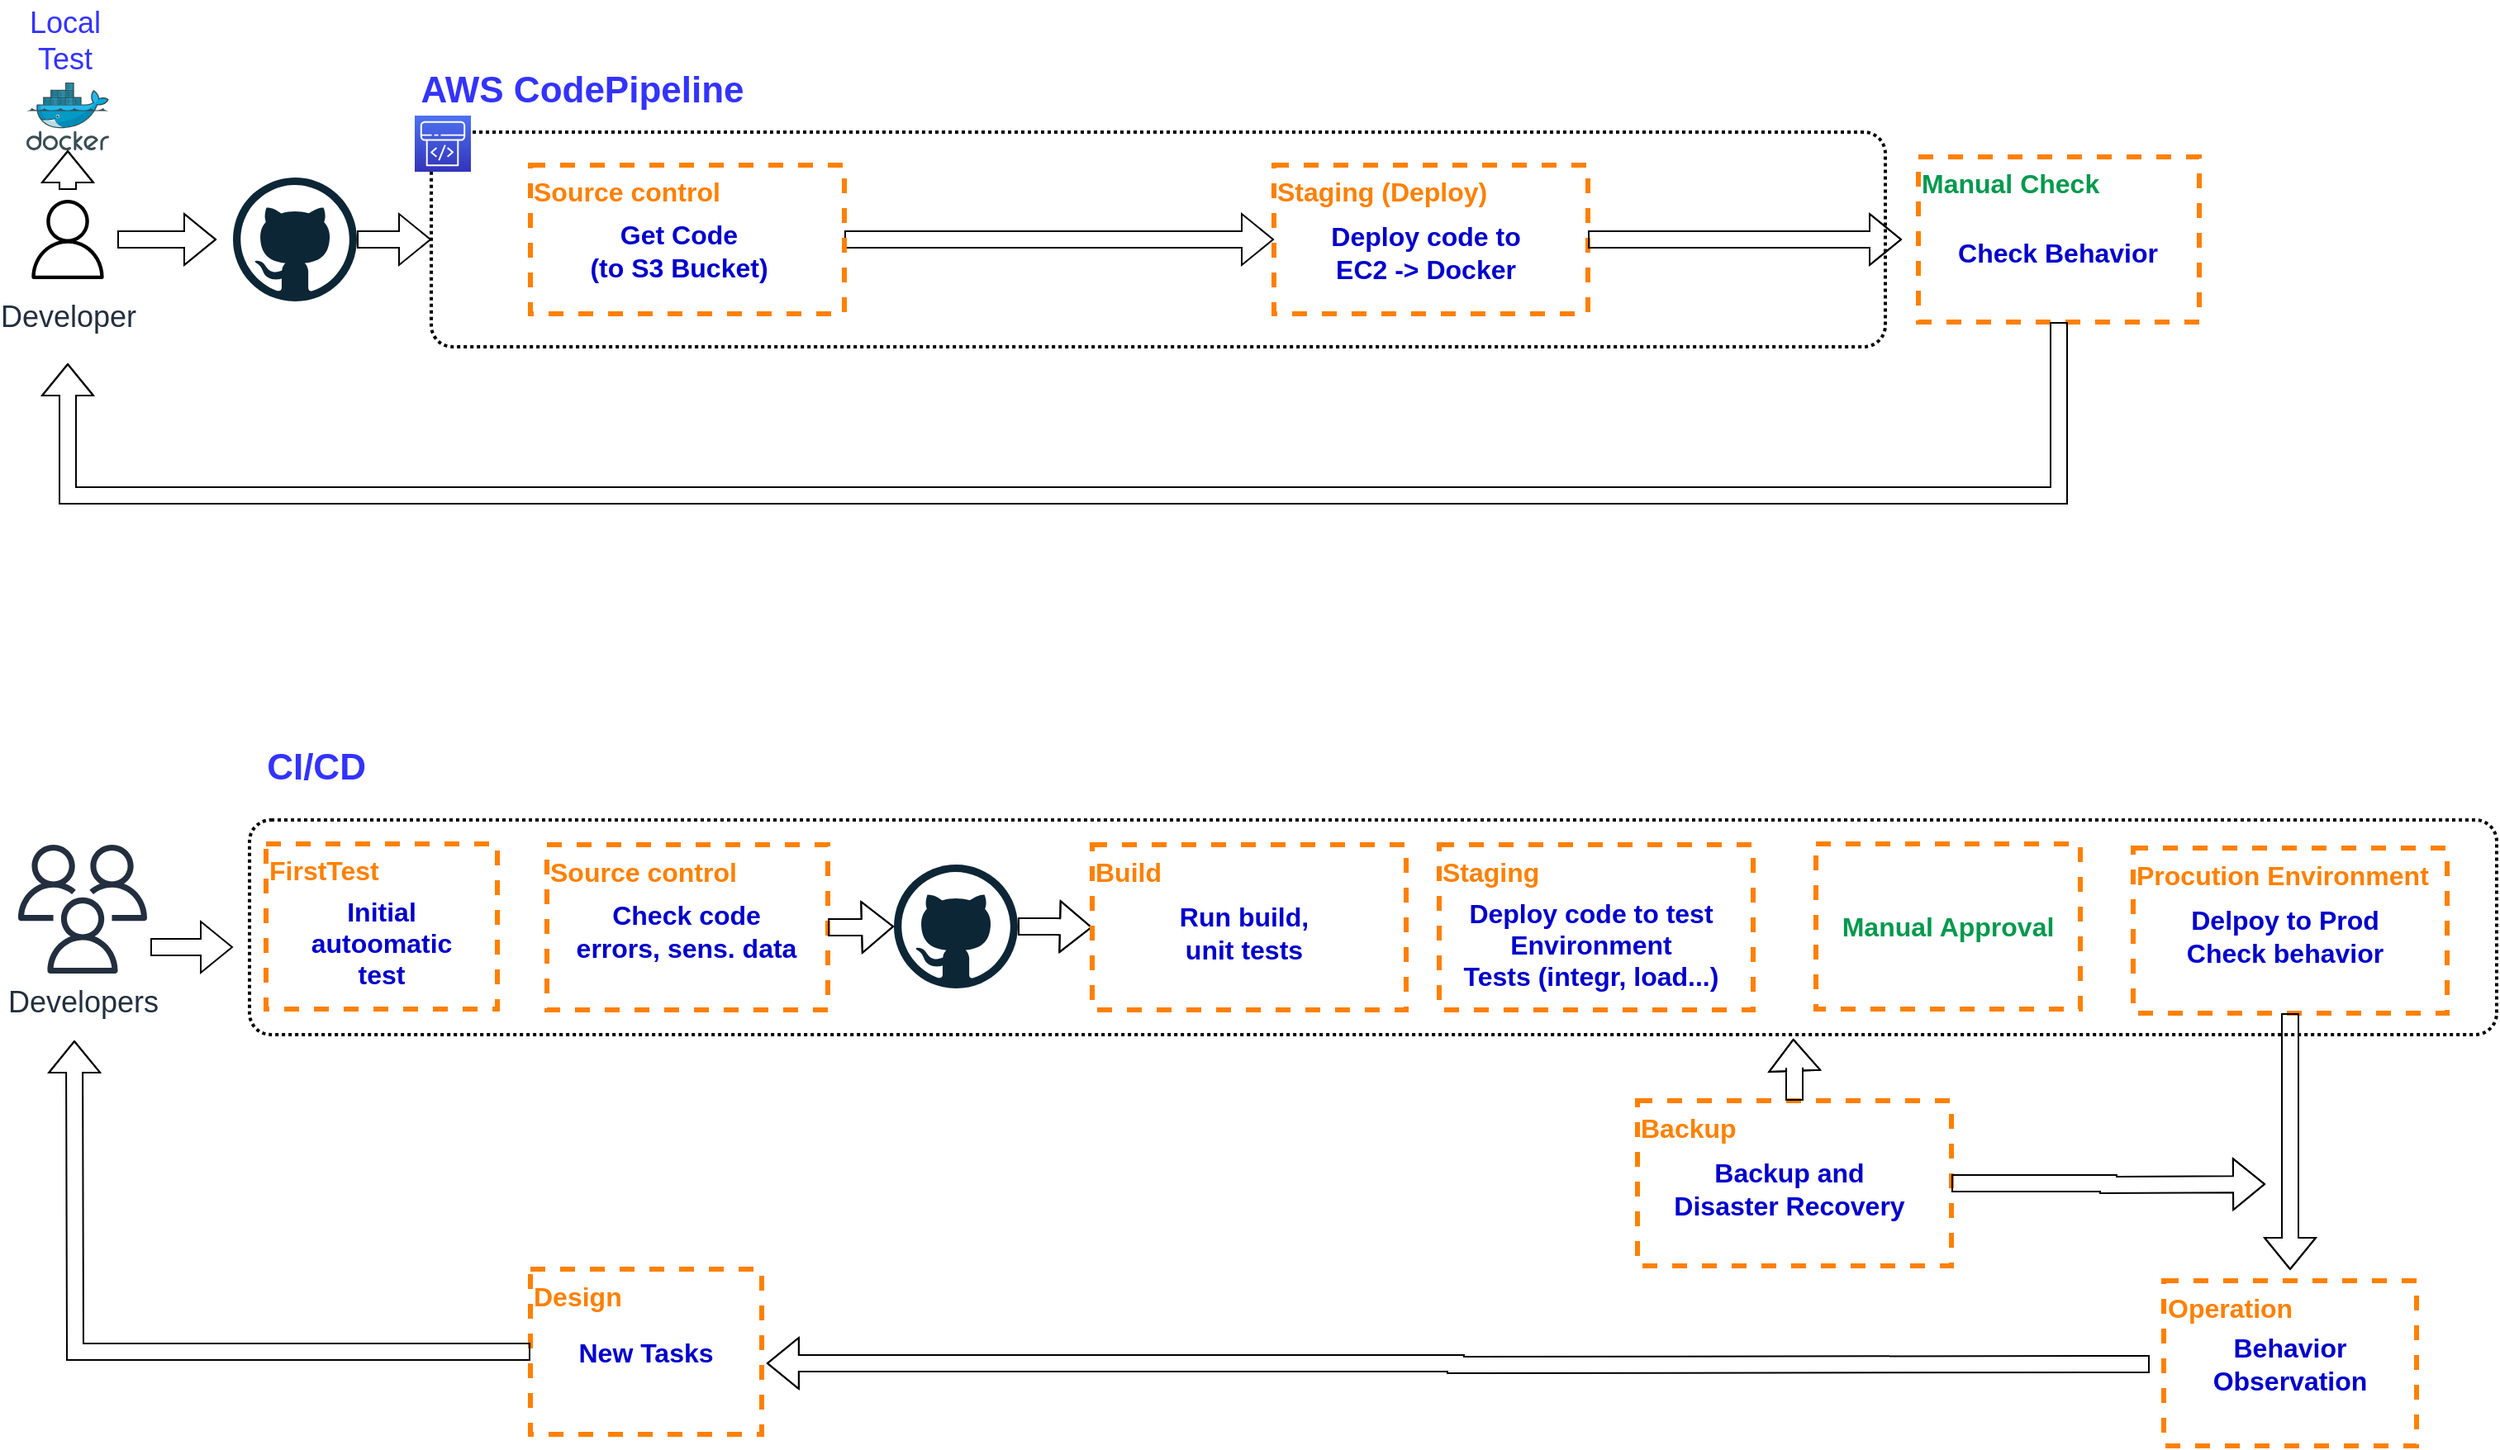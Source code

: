<mxfile version="14.5.1" type="device"><diagram id="_HQYJ0BCoMYmba8908U6" name="Страница 1"><mxGraphModel dx="595" dy="822" grid="1" gridSize="10" guides="1" tooltips="1" connect="1" arrows="1" fold="1" page="1" pageScale="1" pageWidth="827" pageHeight="1169" math="0" shadow="0"><root><mxCell id="0"/><mxCell id="1" parent="0"/><mxCell id="Jy_gUHjpEvPEKPhEbYwW-17" value="" style="rounded=1;arcSize=10;dashed=1;fillColor=none;gradientColor=none;dashPattern=1 1;strokeWidth=2;container=0;" parent="1" vertex="1"><mxGeometry x="1040" y="526.5" width="1360" height="130" as="geometry"/></mxCell><mxCell id="Jy_gUHjpEvPEKPhEbYwW-61" style="edgeStyle=orthogonalEdgeStyle;shape=flexArrow;rounded=0;orthogonalLoop=1;jettySize=auto;html=1;fontSize=22;fontColor=#000000;" parent="1" source="Jy_gUHjpEvPEKPhEbYwW-1" target="Jy_gUHjpEvPEKPhEbYwW-2" edge="1"><mxGeometry relative="1" as="geometry"/></mxCell><mxCell id="Jy_gUHjpEvPEKPhEbYwW-62" style="edgeStyle=orthogonalEdgeStyle;shape=flexArrow;rounded=0;orthogonalLoop=1;jettySize=auto;html=1;fontSize=22;fontColor=#000000;" parent="1" source="Jy_gUHjpEvPEKPhEbYwW-1" edge="1"><mxGeometry relative="1" as="geometry"><mxPoint x="1020" y="175" as="targetPoint"/></mxGeometry></mxCell><mxCell id="Jy_gUHjpEvPEKPhEbYwW-1" value="&lt;font style=&quot;font-size: 18px ; background-color: rgb(255 , 255 , 255)&quot;&gt;Developer&lt;/font&gt;" style="outlineConnect=0;fontColor=#232F3E;gradientColor=none;fillColor=#ffffff;dashed=0;verticalLabelPosition=bottom;verticalAlign=top;align=center;html=1;fontSize=12;fontStyle=0;aspect=fixed;shape=mxgraph.aws4.resourceIcon;resIcon=mxgraph.aws4.user;rounded=1;shadow=0;glass=0;sketch=0;strokeColor=none;" parent="1" vertex="1"><mxGeometry x="900" y="145" width="60" height="60" as="geometry"/></mxCell><mxCell id="Jy_gUHjpEvPEKPhEbYwW-2" value="" style="aspect=fixed;html=1;points=[];align=center;image;fontSize=12;image=img/lib/mscae/Docker.svg;rounded=1;shadow=0;glass=0;labelBackgroundColor=none;sketch=0;strokeColor=#000000;strokeWidth=4;fillColor=#FFE8CF;gradientColor=#ffffff;" parent="1" vertex="1"><mxGeometry x="905" y="80" width="50" height="41" as="geometry"/></mxCell><mxCell id="Jy_gUHjpEvPEKPhEbYwW-3" value="Local&lt;br&gt;Test" style="text;html=1;resizable=0;autosize=1;align=center;verticalAlign=middle;points=[];fillColor=none;strokeColor=none;rounded=0;shadow=0;glass=0;labelBackgroundColor=#ffffff;sketch=0;fontSize=18;fontColor=#3333FF;" parent="1" vertex="1"><mxGeometry x="898" y="30" width="60" height="50" as="geometry"/></mxCell><mxCell id="Jy_gUHjpEvPEKPhEbYwW-63" style="edgeStyle=orthogonalEdgeStyle;shape=flexArrow;rounded=0;orthogonalLoop=1;jettySize=auto;html=1;entryX=0;entryY=0.5;entryDx=0;entryDy=0;fontSize=22;fontColor=#000000;" parent="1" source="Jy_gUHjpEvPEKPhEbYwW-4" target="Jy_gUHjpEvPEKPhEbYwW-5" edge="1"><mxGeometry relative="1" as="geometry"/></mxCell><mxCell id="Jy_gUHjpEvPEKPhEbYwW-4" value="" style="dashed=0;outlineConnect=0;html=1;align=center;labelPosition=center;verticalLabelPosition=bottom;verticalAlign=top;shape=mxgraph.weblogos.github;rounded=1;shadow=0;glass=0;labelBackgroundColor=none;sketch=0;strokeWidth=4;fillColor=#FFE8CF;gradientColor=#ffffff;fontSize=24;fontColor=#FF8000;" parent="1" vertex="1"><mxGeometry x="1030" y="137.5" width="75" height="75" as="geometry"/></mxCell><mxCell id="Jy_gUHjpEvPEKPhEbYwW-5" value="" style="rounded=1;arcSize=10;dashed=1;fillColor=none;gradientColor=none;dashPattern=1 1;strokeWidth=2;container=1;" parent="1" vertex="1"><mxGeometry x="1150" y="110" width="880" height="130" as="geometry"/></mxCell><mxCell id="Jy_gUHjpEvPEKPhEbYwW-41" value="" style="group" parent="Jy_gUHjpEvPEKPhEbYwW-5" vertex="1" connectable="0"><mxGeometry x="510" y="20" width="190" height="90" as="geometry"/></mxCell><mxCell id="Jy_gUHjpEvPEKPhEbYwW-11" value="&lt;b&gt;&lt;font style=&quot;font-size: 16px&quot; color=&quot;#ff8000&quot;&gt;Staging (Deploy)&lt;/font&gt;&lt;/b&gt;" style="rounded=0;whiteSpace=wrap;html=1;verticalAlign=top;align=left;strokeColor=#FF8000;strokeWidth=3;dashed=1;" parent="Jy_gUHjpEvPEKPhEbYwW-41" vertex="1"><mxGeometry width="190" height="90" as="geometry"/></mxCell><mxCell id="Jy_gUHjpEvPEKPhEbYwW-12" value="Deploy code to&lt;br&gt;EC2 -&amp;gt; Docker" style="text;html=1;strokeColor=none;fillColor=none;align=center;verticalAlign=middle;whiteSpace=wrap;rounded=0;dashed=1;labelBorderColor=none;fontSize=16;fontStyle=1;fontColor=#0000CC;" parent="Jy_gUHjpEvPEKPhEbYwW-41" vertex="1"><mxGeometry x="12" y="43" width="160" height="20" as="geometry"/></mxCell><mxCell id="Jy_gUHjpEvPEKPhEbYwW-6" value="" style="points=[[0,0,0],[0.25,0,0],[0.5,0,0],[0.75,0,0],[1,0,0],[0,1,0],[0.25,1,0],[0.5,1,0],[0.75,1,0],[1,1,0],[0,0.25,0],[0,0.5,0],[0,0.75,0],[1,0.25,0],[1,0.5,0],[1,0.75,0]];outlineConnect=0;fontColor=#232F3E;gradientColor=#4D72F3;gradientDirection=north;fillColor=#3334B9;strokeColor=#ffffff;dashed=0;verticalLabelPosition=bottom;verticalAlign=top;align=center;html=1;fontSize=12;fontStyle=0;aspect=fixed;shape=mxgraph.aws4.resourceIcon;resIcon=mxgraph.aws4.codepipeline;rounded=1;shadow=0;glass=0;sketch=0;" parent="1" vertex="1"><mxGeometry x="1140" y="100" width="34" height="34" as="geometry"/></mxCell><mxCell id="Jy_gUHjpEvPEKPhEbYwW-7" value="&lt;font style=&quot;font-size: 22px&quot;&gt;&lt;b&gt;AWS CodePipeline&lt;/b&gt;&lt;/font&gt;" style="text;html=1;resizable=0;autosize=1;align=center;verticalAlign=middle;points=[];fillColor=none;strokeColor=none;rounded=0;shadow=0;glass=0;labelBackgroundColor=#ffffff;sketch=0;fontSize=18;fontColor=#3333FF;" parent="1" vertex="1"><mxGeometry x="1136" y="70" width="210" height="30" as="geometry"/></mxCell><mxCell id="Jy_gUHjpEvPEKPhEbYwW-69" style="edgeStyle=orthogonalEdgeStyle;shape=flexArrow;rounded=0;orthogonalLoop=1;jettySize=auto;html=1;fontSize=22;fontColor=#000000;" parent="1" source="Jy_gUHjpEvPEKPhEbYwW-9" target="Jy_gUHjpEvPEKPhEbYwW-11" edge="1"><mxGeometry relative="1" as="geometry"/></mxCell><mxCell id="Jy_gUHjpEvPEKPhEbYwW-9" value="&lt;b&gt;&lt;font style=&quot;font-size: 16px&quot; color=&quot;#ff8000&quot;&gt;Source control&lt;/font&gt;&lt;/b&gt;" style="rounded=0;whiteSpace=wrap;html=1;verticalAlign=top;align=left;strokeColor=#FF8000;strokeWidth=3;dashed=1;" parent="1" vertex="1"><mxGeometry x="1210" y="130" width="190" height="90" as="geometry"/></mxCell><mxCell id="Jy_gUHjpEvPEKPhEbYwW-10" value="Get Code &lt;br&gt;(to S3 Bucket)" style="text;html=1;strokeColor=none;fillColor=none;align=center;verticalAlign=middle;whiteSpace=wrap;rounded=0;dashed=1;labelBorderColor=none;fontSize=16;fontStyle=1;fontColor=#0000CC;" parent="1" vertex="1"><mxGeometry x="1220" y="172" width="160" height="20" as="geometry"/></mxCell><mxCell id="Jy_gUHjpEvPEKPhEbYwW-54" style="edgeStyle=orthogonalEdgeStyle;shape=flexArrow;rounded=0;orthogonalLoop=1;jettySize=auto;html=1;fontSize=22;fontColor=#000000;" parent="1" edge="1"><mxGeometry relative="1" as="geometry"><mxPoint x="1030" y="603.5" as="targetPoint"/><mxPoint x="980" y="603.5" as="sourcePoint"/></mxGeometry></mxCell><mxCell id="Jy_gUHjpEvPEKPhEbYwW-55" style="edgeStyle=orthogonalEdgeStyle;shape=flexArrow;rounded=0;orthogonalLoop=1;jettySize=auto;html=1;entryX=0;entryY=0.5;entryDx=0;entryDy=0;fontSize=22;fontColor=#000000;" parent="1" source="Jy_gUHjpEvPEKPhEbYwW-16" target="Jy_gUHjpEvPEKPhEbYwW-24" edge="1"><mxGeometry relative="1" as="geometry"/></mxCell><mxCell id="Jy_gUHjpEvPEKPhEbYwW-16" value="" style="dashed=0;outlineConnect=0;html=1;align=center;labelPosition=center;verticalLabelPosition=bottom;verticalAlign=top;shape=mxgraph.weblogos.github;rounded=1;shadow=0;glass=0;labelBackgroundColor=none;sketch=0;strokeWidth=4;fillColor=#FFE8CF;gradientColor=#ffffff;fontSize=24;fontColor=#FF8000;" parent="1" vertex="1"><mxGeometry x="1430" y="553.5" width="75" height="75" as="geometry"/></mxCell><mxCell id="Jy_gUHjpEvPEKPhEbYwW-21" value="CI/CD" style="text;html=1;resizable=0;autosize=1;align=center;verticalAlign=middle;points=[];fillColor=none;strokeColor=none;rounded=0;shadow=0;glass=0;labelBackgroundColor=#ffffff;sketch=0;fontSize=22;fontColor=#3333FF;fontStyle=1" parent="1" vertex="1"><mxGeometry x="1040" y="480" width="80" height="30" as="geometry"/></mxCell><mxCell id="Jy_gUHjpEvPEKPhEbYwW-39" value="" style="group" parent="1" vertex="1" connectable="0"><mxGeometry x="1220" y="541.5" width="170" height="100" as="geometry"/></mxCell><mxCell id="Jy_gUHjpEvPEKPhEbYwW-22" value="&lt;b&gt;&lt;font style=&quot;font-size: 16px&quot; color=&quot;#ff8000&quot;&gt;Source control&lt;/font&gt;&lt;/b&gt;" style="rounded=0;whiteSpace=wrap;html=1;verticalAlign=top;align=left;strokeColor=#FF8000;strokeWidth=3;dashed=1;" parent="Jy_gUHjpEvPEKPhEbYwW-39" vertex="1"><mxGeometry width="170" height="100" as="geometry"/></mxCell><mxCell id="Jy_gUHjpEvPEKPhEbYwW-23" value="Check code&lt;br&gt;errors, sens. data" style="text;html=1;strokeColor=none;fillColor=none;align=center;verticalAlign=middle;whiteSpace=wrap;rounded=0;dashed=1;labelBorderColor=none;fontSize=16;fontStyle=1;fontColor=#0000CC;" parent="Jy_gUHjpEvPEKPhEbYwW-39" vertex="1"><mxGeometry x="13.421" y="42" width="143.158" height="20" as="geometry"/></mxCell><mxCell id="Jy_gUHjpEvPEKPhEbYwW-26" value="&lt;b&gt;&lt;font style=&quot;font-size: 16px&quot; color=&quot;#00994d&quot;&gt;Manual Approval&lt;/font&gt;&lt;/b&gt;" style="rounded=0;whiteSpace=wrap;html=1;verticalAlign=middle;align=center;strokeColor=#FF8000;strokeWidth=3;dashed=1;" parent="1" vertex="1"><mxGeometry x="1988" y="541" width="160" height="100" as="geometry"/></mxCell><mxCell id="Jy_gUHjpEvPEKPhEbYwW-38" value="" style="group" parent="1" vertex="1" connectable="0"><mxGeometry x="1760" y="541.5" width="190" height="100" as="geometry"/></mxCell><mxCell id="Jy_gUHjpEvPEKPhEbYwW-18" value="&lt;b&gt;&lt;font style=&quot;font-size: 16px&quot; color=&quot;#ff8000&quot;&gt;Staging&lt;/font&gt;&lt;/b&gt;" style="rounded=0;whiteSpace=wrap;html=1;verticalAlign=top;align=left;strokeColor=#FF8000;strokeWidth=3;dashed=1;" parent="Jy_gUHjpEvPEKPhEbYwW-38" vertex="1"><mxGeometry width="190" height="100" as="geometry"/></mxCell><mxCell id="Jy_gUHjpEvPEKPhEbYwW-19" value="Deploy code to test Environment&lt;br&gt;Tests (integr, load...)" style="text;html=1;strokeColor=none;fillColor=none;align=center;verticalAlign=middle;whiteSpace=wrap;rounded=0;dashed=1;labelBorderColor=none;fontSize=16;fontStyle=1;fontColor=#0000CC;" parent="Jy_gUHjpEvPEKPhEbYwW-38" vertex="1"><mxGeometry x="12" y="50" width="160" height="20" as="geometry"/></mxCell><mxCell id="Jy_gUHjpEvPEKPhEbYwW-43" value="" style="group" parent="1" vertex="1" connectable="0"><mxGeometry x="2050" y="125" width="170" height="100" as="geometry"/></mxCell><mxCell id="Jy_gUHjpEvPEKPhEbYwW-30" value="&lt;b&gt;&lt;font style=&quot;font-size: 16px&quot; color=&quot;#00994d&quot;&gt;Manual Check&lt;/font&gt;&lt;/b&gt;" style="rounded=0;whiteSpace=wrap;html=1;verticalAlign=top;align=left;strokeColor=#FF8000;strokeWidth=3;dashed=1;" parent="Jy_gUHjpEvPEKPhEbYwW-43" vertex="1"><mxGeometry width="170" height="100" as="geometry"/></mxCell><mxCell id="Jy_gUHjpEvPEKPhEbYwW-31" value="Check Behavior" style="text;html=1;strokeColor=none;fillColor=none;align=center;verticalAlign=middle;whiteSpace=wrap;rounded=0;dashed=1;labelBorderColor=none;fontSize=16;fontStyle=1;fontColor=#0000CC;" parent="Jy_gUHjpEvPEKPhEbYwW-43" vertex="1"><mxGeometry x="13.421" y="48" width="143.158" height="20" as="geometry"/></mxCell><mxCell id="Jy_gUHjpEvPEKPhEbYwW-46" value="" style="group" parent="1" vertex="1" connectable="0"><mxGeometry x="1200" y="798.5" width="160" height="100" as="geometry"/></mxCell><mxCell id="Jy_gUHjpEvPEKPhEbYwW-36" value="&lt;font color=&quot;#ff8000&quot;&gt;&lt;span style=&quot;font-size: 16px&quot;&gt;&lt;b&gt;Design&lt;/b&gt;&lt;/span&gt;&lt;/font&gt;" style="rounded=0;whiteSpace=wrap;html=1;verticalAlign=top;align=left;strokeColor=#FF8000;strokeWidth=3;dashed=1;" parent="Jy_gUHjpEvPEKPhEbYwW-46" vertex="1"><mxGeometry x="10" width="140" height="100" as="geometry"/></mxCell><mxCell id="Jy_gUHjpEvPEKPhEbYwW-37" value="New Tasks" style="text;html=1;strokeColor=none;fillColor=none;align=center;verticalAlign=middle;whiteSpace=wrap;rounded=0;dashed=1;labelBorderColor=none;fontSize=16;fontStyle=1;fontColor=#0000CC;" parent="Jy_gUHjpEvPEKPhEbYwW-46" vertex="1"><mxGeometry x="20" y="40" width="120" height="20" as="geometry"/></mxCell><mxCell id="Jy_gUHjpEvPEKPhEbYwW-47" value="" style="group" parent="1" vertex="1" connectable="0"><mxGeometry x="2198.5" y="805.5" width="153" height="100" as="geometry"/></mxCell><mxCell id="Jy_gUHjpEvPEKPhEbYwW-34" value="&lt;font color=&quot;#ff8000&quot;&gt;&lt;span style=&quot;font-size: 16px&quot;&gt;&lt;b&gt;Operation&lt;/b&gt;&lt;/span&gt;&lt;/font&gt;" style="rounded=0;whiteSpace=wrap;html=1;verticalAlign=top;align=left;strokeColor=#FF8000;strokeWidth=3;dashed=1;" parent="Jy_gUHjpEvPEKPhEbYwW-47" vertex="1"><mxGeometry width="153" height="100" as="geometry"/></mxCell><mxCell id="Jy_gUHjpEvPEKPhEbYwW-35" value="Behavior&lt;br&gt;Observation" style="text;html=1;strokeColor=none;fillColor=none;align=center;verticalAlign=middle;whiteSpace=wrap;rounded=0;dashed=1;labelBorderColor=none;fontSize=16;fontStyle=1;fontColor=#0000CC;" parent="Jy_gUHjpEvPEKPhEbYwW-47" vertex="1"><mxGeometry x="6.5" y="40" width="140" height="20" as="geometry"/></mxCell><mxCell id="Jy_gUHjpEvPEKPhEbYwW-48" value="" style="group" parent="1" vertex="1" connectable="0"><mxGeometry x="1550" y="541.5" width="190" height="100" as="geometry"/></mxCell><mxCell id="Jy_gUHjpEvPEKPhEbYwW-24" value="&lt;b&gt;&lt;font style=&quot;font-size: 16px&quot; color=&quot;#ff8000&quot;&gt;Build&lt;/font&gt;&lt;/b&gt;" style="rounded=0;whiteSpace=wrap;html=1;verticalAlign=top;align=left;strokeColor=#FF8000;strokeWidth=3;dashed=1;" parent="Jy_gUHjpEvPEKPhEbYwW-48" vertex="1"><mxGeometry width="190" height="100" as="geometry"/></mxCell><mxCell id="Jy_gUHjpEvPEKPhEbYwW-40" value="" style="group" parent="Jy_gUHjpEvPEKPhEbYwW-48" vertex="1" connectable="0"><mxGeometry width="190" height="100" as="geometry"/></mxCell><mxCell id="Jy_gUHjpEvPEKPhEbYwW-25" value="Run build,&lt;br&gt;unit tests" style="text;html=1;strokeColor=none;fillColor=none;align=center;verticalAlign=middle;whiteSpace=wrap;rounded=0;dashed=1;labelBorderColor=none;fontSize=16;fontStyle=1;fontColor=#0000CC;" parent="Jy_gUHjpEvPEKPhEbYwW-40" vertex="1"><mxGeometry x="12" y="43" width="160" height="20" as="geometry"/></mxCell><mxCell id="Jy_gUHjpEvPEKPhEbYwW-49" value="" style="group" parent="1" vertex="1" connectable="0"><mxGeometry x="2180" y="543.5" width="190" height="100" as="geometry"/></mxCell><mxCell id="Jy_gUHjpEvPEKPhEbYwW-28" value="&lt;b&gt;&lt;font style=&quot;font-size: 16px&quot; color=&quot;#ff8000&quot;&gt;Procution Environment&lt;/font&gt;&lt;/b&gt;" style="rounded=0;whiteSpace=wrap;html=1;verticalAlign=top;align=left;strokeColor=#FF8000;strokeWidth=3;dashed=1;" parent="Jy_gUHjpEvPEKPhEbYwW-49" vertex="1"><mxGeometry width="190" height="100" as="geometry"/></mxCell><mxCell id="Jy_gUHjpEvPEKPhEbYwW-29" value="Delpoy to Prod&lt;br&gt;Check behavior" style="text;html=1;strokeColor=none;fillColor=none;align=center;verticalAlign=middle;whiteSpace=wrap;rounded=0;dashed=1;labelBorderColor=none;fontSize=16;fontStyle=1;fontColor=#0000CC;" parent="Jy_gUHjpEvPEKPhEbYwW-49" vertex="1"><mxGeometry x="12" y="43" width="160" height="20" as="geometry"/></mxCell><mxCell id="Jy_gUHjpEvPEKPhEbYwW-50" value="" style="group" parent="1" vertex="1" connectable="0"><mxGeometry x="1880" y="696.5" width="190" height="100" as="geometry"/></mxCell><mxCell id="Jy_gUHjpEvPEKPhEbYwW-32" value="&lt;b&gt;&lt;font style=&quot;font-size: 16px&quot; color=&quot;#ff8000&quot;&gt;Backup&lt;/font&gt;&lt;/b&gt;" style="rounded=0;whiteSpace=wrap;html=1;verticalAlign=top;align=left;strokeColor=#FF8000;strokeWidth=3;dashed=1;" parent="Jy_gUHjpEvPEKPhEbYwW-50" vertex="1"><mxGeometry width="190" height="100" as="geometry"/></mxCell><mxCell id="Jy_gUHjpEvPEKPhEbYwW-33" value="Backup and&lt;br&gt;Disaster Recovery" style="text;html=1;strokeColor=none;fillColor=none;align=center;verticalAlign=middle;whiteSpace=wrap;rounded=0;dashed=1;labelBorderColor=none;fontSize=16;fontStyle=1;fontColor=#0000CC;" parent="Jy_gUHjpEvPEKPhEbYwW-50" vertex="1"><mxGeometry x="12" y="43" width="160" height="20" as="geometry"/></mxCell><mxCell id="Jy_gUHjpEvPEKPhEbYwW-52" style="edgeStyle=orthogonalEdgeStyle;rounded=0;orthogonalLoop=1;jettySize=auto;html=1;entryX=1.021;entryY=0.57;entryDx=0;entryDy=0;entryPerimeter=0;fontSize=22;fontColor=#000000;shape=flexArrow;" parent="1" target="Jy_gUHjpEvPEKPhEbYwW-36" edge="1"><mxGeometry relative="1" as="geometry"><mxPoint x="2190" y="856" as="sourcePoint"/></mxGeometry></mxCell><mxCell id="Jy_gUHjpEvPEKPhEbYwW-53" style="edgeStyle=orthogonalEdgeStyle;shape=flexArrow;rounded=0;orthogonalLoop=1;jettySize=auto;html=1;fontSize=22;fontColor=#000000;" parent="1" source="Jy_gUHjpEvPEKPhEbYwW-36" edge="1"><mxGeometry relative="1" as="geometry"><mxPoint x="934" y="660" as="targetPoint"/></mxGeometry></mxCell><mxCell id="Jy_gUHjpEvPEKPhEbYwW-56" style="edgeStyle=orthogonalEdgeStyle;shape=flexArrow;rounded=0;orthogonalLoop=1;jettySize=auto;html=1;fontSize=22;fontColor=#000000;" parent="1" source="Jy_gUHjpEvPEKPhEbYwW-28" edge="1"><mxGeometry relative="1" as="geometry"><mxPoint x="2275" y="799" as="targetPoint"/></mxGeometry></mxCell><mxCell id="Jy_gUHjpEvPEKPhEbYwW-57" style="edgeStyle=orthogonalEdgeStyle;shape=flexArrow;rounded=0;orthogonalLoop=1;jettySize=auto;html=1;entryX=0.687;entryY=1.019;entryDx=0;entryDy=0;entryPerimeter=0;fontSize=22;fontColor=#000000;" parent="1" source="Jy_gUHjpEvPEKPhEbYwW-32" target="Jy_gUHjpEvPEKPhEbYwW-17" edge="1"><mxGeometry relative="1" as="geometry"/></mxCell><mxCell id="Jy_gUHjpEvPEKPhEbYwW-59" style="edgeStyle=orthogonalEdgeStyle;shape=flexArrow;rounded=0;orthogonalLoop=1;jettySize=auto;html=1;fontSize=22;fontColor=#000000;" parent="1" source="Jy_gUHjpEvPEKPhEbYwW-32" edge="1"><mxGeometry relative="1" as="geometry"><mxPoint x="2260" y="747" as="targetPoint"/></mxGeometry></mxCell><mxCell id="Jy_gUHjpEvPEKPhEbYwW-64" value="&lt;span style=&quot;font-size: 18px ; background-color: rgb(255 , 255 , 255)&quot;&gt;Developers&lt;/span&gt;" style="outlineConnect=0;fontColor=#232F3E;gradientColor=none;fillColor=#232F3E;strokeColor=none;dashed=0;verticalLabelPosition=bottom;verticalAlign=top;align=center;html=1;fontSize=12;fontStyle=0;aspect=fixed;pointerEvents=1;shape=mxgraph.aws4.users;" parent="1" vertex="1"><mxGeometry x="900" y="541.5" width="78" height="78" as="geometry"/></mxCell><mxCell id="Jy_gUHjpEvPEKPhEbYwW-70" style="edgeStyle=orthogonalEdgeStyle;shape=flexArrow;rounded=0;orthogonalLoop=1;jettySize=auto;html=1;fontSize=22;fontColor=#000000;" parent="1" source="Jy_gUHjpEvPEKPhEbYwW-11" edge="1"><mxGeometry relative="1" as="geometry"><mxPoint x="2040" y="175" as="targetPoint"/></mxGeometry></mxCell><mxCell id="Jy_gUHjpEvPEKPhEbYwW-71" style="edgeStyle=orthogonalEdgeStyle;shape=flexArrow;rounded=0;orthogonalLoop=1;jettySize=auto;html=1;fontSize=22;fontColor=#000000;" parent="1" source="Jy_gUHjpEvPEKPhEbYwW-30" edge="1"><mxGeometry relative="1" as="geometry"><mxPoint x="930" y="250" as="targetPoint"/><Array as="points"><mxPoint x="2135" y="330"/><mxPoint x="930" y="330"/><mxPoint x="930" y="250"/></Array></mxGeometry></mxCell><mxCell id="Jy_gUHjpEvPEKPhEbYwW-72" value="" style="group" parent="1" vertex="1" connectable="0"><mxGeometry x="1040" y="541" width="160" height="100" as="geometry"/></mxCell><mxCell id="Jy_gUHjpEvPEKPhEbYwW-73" value="&lt;font color=&quot;#ff8000&quot;&gt;&lt;span style=&quot;font-size: 16px&quot;&gt;&lt;b&gt;FirstTest&lt;/b&gt;&lt;/span&gt;&lt;/font&gt;" style="rounded=0;whiteSpace=wrap;html=1;verticalAlign=top;align=left;strokeColor=#FF8000;strokeWidth=3;dashed=1;" parent="Jy_gUHjpEvPEKPhEbYwW-72" vertex="1"><mxGeometry x="10" width="140" height="100" as="geometry"/></mxCell><mxCell id="Jy_gUHjpEvPEKPhEbYwW-74" value="Initial&lt;br&gt;autoomatic&lt;br&gt;test" style="text;html=1;strokeColor=none;fillColor=none;align=center;verticalAlign=middle;whiteSpace=wrap;rounded=0;dashed=1;labelBorderColor=none;fontSize=16;fontStyle=1;fontColor=#0000CC;" parent="Jy_gUHjpEvPEKPhEbYwW-72" vertex="1"><mxGeometry x="20" y="50" width="120" height="20" as="geometry"/></mxCell><mxCell id="Jy_gUHjpEvPEKPhEbYwW-75" style="edgeStyle=orthogonalEdgeStyle;shape=flexArrow;rounded=0;orthogonalLoop=1;jettySize=auto;html=1;fontSize=22;fontColor=#000000;" parent="1" source="Jy_gUHjpEvPEKPhEbYwW-22" target="Jy_gUHjpEvPEKPhEbYwW-16" edge="1"><mxGeometry relative="1" as="geometry"/></mxCell></root></mxGraphModel></diagram></mxfile>